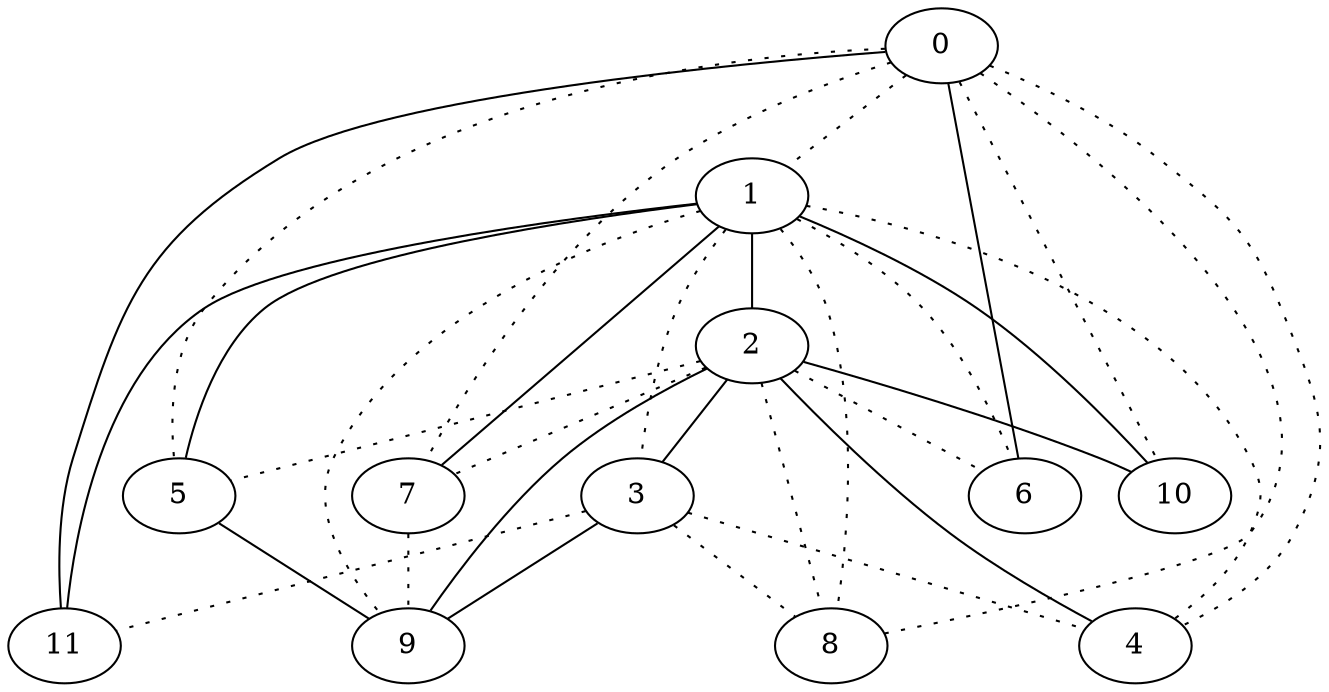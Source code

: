 graph {
a0[label=0];
a1[label=1];
a2[label=2];
a3[label=3];
a4[label=4];
a5[label=5];
a6[label=6];
a7[label=7];
a8[label=8];
a9[label=9];
a10[label=10];
a11[label=11];
a0 -- a1 [style=dotted];
a0 -- a4 [style=dotted];
a0 -- a5 [style=dotted];
a0 -- a6;
a0 -- a7 [style=dotted];
a0 -- a8 [style=dotted];
a0 -- a10 [style=dotted];
a0 -- a11;
a1 -- a2;
a1 -- a3 [style=dotted];
a1 -- a4 [style=dotted];
a1 -- a5;
a1 -- a6 [style=dotted];
a1 -- a7;
a1 -- a8 [style=dotted];
a1 -- a9 [style=dotted];
a1 -- a10;
a1 -- a11;
a2 -- a3;
a2 -- a4;
a2 -- a5 [style=dotted];
a2 -- a6 [style=dotted];
a2 -- a7 [style=dotted];
a2 -- a8 [style=dotted];
a2 -- a9;
a2 -- a10;
a3 -- a4 [style=dotted];
a3 -- a8 [style=dotted];
a3 -- a9;
a3 -- a11 [style=dotted];
a5 -- a9;
a7 -- a9 [style=dotted];
}
